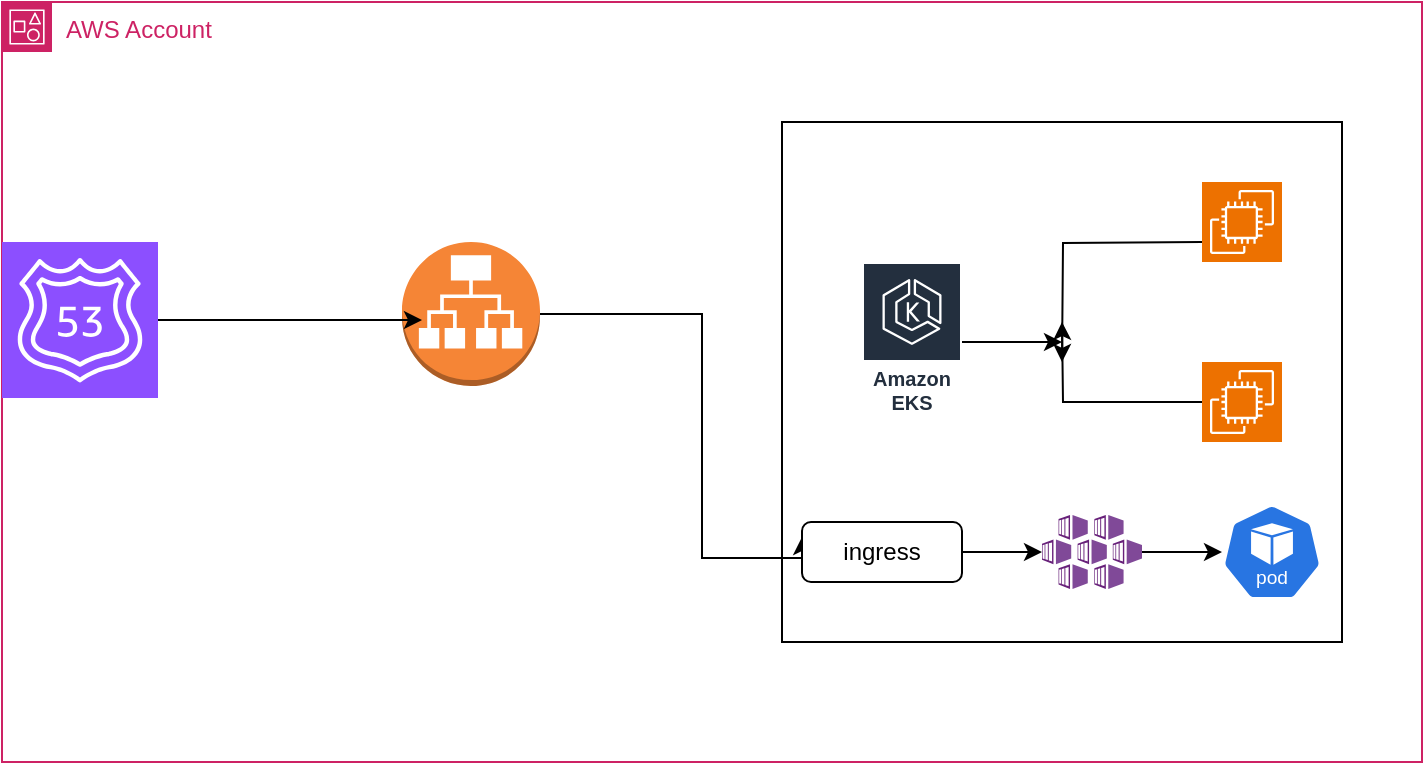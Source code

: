 <mxfile version="24.9.0">
  <diagram name="Page-1" id="TbQEECOXGb5liN-s7vVo">
    <mxGraphModel dx="521" dy="557" grid="1" gridSize="10" guides="1" tooltips="1" connect="1" arrows="1" fold="1" page="1" pageScale="1" pageWidth="850" pageHeight="1100" math="0" shadow="0">
      <root>
        <mxCell id="0" />
        <mxCell id="1" parent="0" />
        <mxCell id="m-9XYyMyMiZHmff8bBBt-1" value="AWS Account" style="points=[[0,0],[0.25,0],[0.5,0],[0.75,0],[1,0],[1,0.25],[1,0.5],[1,0.75],[1,1],[0.75,1],[0.5,1],[0.25,1],[0,1],[0,0.75],[0,0.5],[0,0.25]];outlineConnect=0;gradientColor=none;html=1;whiteSpace=wrap;fontSize=12;fontStyle=0;container=1;pointerEvents=0;collapsible=0;recursiveResize=0;shape=mxgraph.aws4.group;grIcon=mxgraph.aws4.group_account;strokeColor=#CD2264;fillColor=none;verticalAlign=top;align=left;spacingLeft=30;fontColor=#CD2264;dashed=0;" vertex="1" parent="1">
          <mxGeometry x="100" y="100" width="710" height="380" as="geometry" />
        </mxCell>
        <mxCell id="m-9XYyMyMiZHmff8bBBt-2" value="" style="rounded=0;whiteSpace=wrap;html=1;" vertex="1" parent="m-9XYyMyMiZHmff8bBBt-1">
          <mxGeometry x="390" y="60" width="280" height="260" as="geometry" />
        </mxCell>
        <mxCell id="m-9XYyMyMiZHmff8bBBt-27" style="edgeStyle=orthogonalEdgeStyle;rounded=0;orthogonalLoop=1;jettySize=auto;html=1;" edge="1" parent="m-9XYyMyMiZHmff8bBBt-1" source="m-9XYyMyMiZHmff8bBBt-3">
          <mxGeometry relative="1" as="geometry">
            <mxPoint x="530" y="170" as="targetPoint" />
          </mxGeometry>
        </mxCell>
        <mxCell id="m-9XYyMyMiZHmff8bBBt-3" value="Amazon EKS" style="sketch=0;outlineConnect=0;fontColor=#232F3E;gradientColor=none;strokeColor=#ffffff;fillColor=#232F3E;dashed=0;verticalLabelPosition=middle;verticalAlign=bottom;align=center;html=1;whiteSpace=wrap;fontSize=10;fontStyle=1;spacing=3;shape=mxgraph.aws4.productIcon;prIcon=mxgraph.aws4.eks;" vertex="1" parent="m-9XYyMyMiZHmff8bBBt-1">
          <mxGeometry x="430" y="130" width="50" height="80" as="geometry" />
        </mxCell>
        <mxCell id="m-9XYyMyMiZHmff8bBBt-15" style="edgeStyle=orthogonalEdgeStyle;rounded=0;orthogonalLoop=1;jettySize=auto;html=1;" edge="1" parent="m-9XYyMyMiZHmff8bBBt-1" source="m-9XYyMyMiZHmff8bBBt-4">
          <mxGeometry relative="1" as="geometry">
            <mxPoint x="530" y="160" as="targetPoint" />
          </mxGeometry>
        </mxCell>
        <mxCell id="m-9XYyMyMiZHmff8bBBt-4" value="" style="sketch=0;points=[[0,0,0],[0.25,0,0],[0.5,0,0],[0.75,0,0],[1,0,0],[0,1,0],[0.25,1,0],[0.5,1,0],[0.75,1,0],[1,1,0],[0,0.25,0],[0,0.5,0],[0,0.75,0],[1,0.25,0],[1,0.5,0],[1,0.75,0]];outlineConnect=0;fontColor=#232F3E;fillColor=#ED7100;strokeColor=#ffffff;dashed=0;verticalLabelPosition=bottom;verticalAlign=top;align=center;html=1;fontSize=12;fontStyle=0;aspect=fixed;shape=mxgraph.aws4.resourceIcon;resIcon=mxgraph.aws4.ec2;" vertex="1" parent="m-9XYyMyMiZHmff8bBBt-1">
          <mxGeometry x="600" y="180" width="40" height="40" as="geometry" />
        </mxCell>
        <mxCell id="m-9XYyMyMiZHmff8bBBt-16" style="edgeStyle=orthogonalEdgeStyle;rounded=0;orthogonalLoop=1;jettySize=auto;html=1;" edge="1" parent="m-9XYyMyMiZHmff8bBBt-1">
          <mxGeometry relative="1" as="geometry">
            <mxPoint x="530" y="180" as="targetPoint" />
            <mxPoint x="600" y="120" as="sourcePoint" />
          </mxGeometry>
        </mxCell>
        <mxCell id="m-9XYyMyMiZHmff8bBBt-5" value="" style="sketch=0;points=[[0,0,0],[0.25,0,0],[0.5,0,0],[0.75,0,0],[1,0,0],[0,1,0],[0.25,1,0],[0.5,1,0],[0.75,1,0],[1,1,0],[0,0.25,0],[0,0.5,0],[0,0.75,0],[1,0.25,0],[1,0.5,0],[1,0.75,0]];outlineConnect=0;fontColor=#232F3E;fillColor=#ED7100;strokeColor=#ffffff;dashed=0;verticalLabelPosition=bottom;verticalAlign=top;align=center;html=1;fontSize=12;fontStyle=0;aspect=fixed;shape=mxgraph.aws4.resourceIcon;resIcon=mxgraph.aws4.ec2;" vertex="1" parent="m-9XYyMyMiZHmff8bBBt-1">
          <mxGeometry x="600" y="90" width="40" height="40" as="geometry" />
        </mxCell>
        <mxCell id="m-9XYyMyMiZHmff8bBBt-24" style="edgeStyle=orthogonalEdgeStyle;rounded=0;orthogonalLoop=1;jettySize=auto;html=1;entryX=0;entryY=0.25;entryDx=0;entryDy=0;" edge="1" parent="m-9XYyMyMiZHmff8bBBt-1" source="m-9XYyMyMiZHmff8bBBt-21" target="m-9XYyMyMiZHmff8bBBt-25">
          <mxGeometry relative="1" as="geometry">
            <Array as="points">
              <mxPoint x="350" y="156" />
              <mxPoint x="350" y="278" />
            </Array>
          </mxGeometry>
        </mxCell>
        <mxCell id="m-9XYyMyMiZHmff8bBBt-21" value="" style="outlineConnect=0;dashed=0;verticalLabelPosition=bottom;verticalAlign=top;align=center;html=1;shape=mxgraph.aws3.application_load_balancer;fillColor=#F58536;gradientColor=none;" vertex="1" parent="m-9XYyMyMiZHmff8bBBt-1">
          <mxGeometry x="200" y="120" width="69" height="72" as="geometry" />
        </mxCell>
        <mxCell id="m-9XYyMyMiZHmff8bBBt-22" value="" style="sketch=0;points=[[0,0,0],[0.25,0,0],[0.5,0,0],[0.75,0,0],[1,0,0],[0,1,0],[0.25,1,0],[0.5,1,0],[0.75,1,0],[1,1,0],[0,0.25,0],[0,0.5,0],[0,0.75,0],[1,0.25,0],[1,0.5,0],[1,0.75,0]];outlineConnect=0;fontColor=#232F3E;fillColor=#8C4FFF;strokeColor=#ffffff;dashed=0;verticalLabelPosition=bottom;verticalAlign=top;align=center;html=1;fontSize=12;fontStyle=0;aspect=fixed;shape=mxgraph.aws4.resourceIcon;resIcon=mxgraph.aws4.route_53;" vertex="1" parent="m-9XYyMyMiZHmff8bBBt-1">
          <mxGeometry y="120" width="78" height="78" as="geometry" />
        </mxCell>
        <mxCell id="m-9XYyMyMiZHmff8bBBt-23" style="edgeStyle=orthogonalEdgeStyle;rounded=0;orthogonalLoop=1;jettySize=auto;html=1;entryX=0.145;entryY=0.542;entryDx=0;entryDy=0;entryPerimeter=0;" edge="1" parent="m-9XYyMyMiZHmff8bBBt-1" source="m-9XYyMyMiZHmff8bBBt-22" target="m-9XYyMyMiZHmff8bBBt-21">
          <mxGeometry relative="1" as="geometry" />
        </mxCell>
        <mxCell id="m-9XYyMyMiZHmff8bBBt-29" value="" style="edgeStyle=orthogonalEdgeStyle;rounded=0;orthogonalLoop=1;jettySize=auto;html=1;" edge="1" parent="m-9XYyMyMiZHmff8bBBt-1" source="m-9XYyMyMiZHmff8bBBt-25" target="m-9XYyMyMiZHmff8bBBt-28">
          <mxGeometry relative="1" as="geometry" />
        </mxCell>
        <mxCell id="m-9XYyMyMiZHmff8bBBt-25" value="ingress" style="rounded=1;whiteSpace=wrap;html=1;" vertex="1" parent="m-9XYyMyMiZHmff8bBBt-1">
          <mxGeometry x="400" y="260" width="80" height="30" as="geometry" />
        </mxCell>
        <mxCell id="m-9XYyMyMiZHmff8bBBt-26" value="" style="aspect=fixed;sketch=0;html=1;dashed=0;whitespace=wrap;verticalLabelPosition=bottom;verticalAlign=top;fillColor=#2875E2;strokeColor=#ffffff;points=[[0.005,0.63,0],[0.1,0.2,0],[0.9,0.2,0],[0.5,0,0],[0.995,0.63,0],[0.72,0.99,0],[0.5,1,0],[0.28,0.99,0]];shape=mxgraph.kubernetes.icon2;kubernetesLabel=1;prIcon=pod" vertex="1" parent="m-9XYyMyMiZHmff8bBBt-1">
          <mxGeometry x="610" y="251" width="50" height="48" as="geometry" />
        </mxCell>
        <mxCell id="m-9XYyMyMiZHmff8bBBt-30" value="" style="edgeStyle=orthogonalEdgeStyle;rounded=0;orthogonalLoop=1;jettySize=auto;html=1;" edge="1" parent="m-9XYyMyMiZHmff8bBBt-1" source="m-9XYyMyMiZHmff8bBBt-28" target="m-9XYyMyMiZHmff8bBBt-26">
          <mxGeometry relative="1" as="geometry" />
        </mxCell>
        <mxCell id="m-9XYyMyMiZHmff8bBBt-28" value="" style="image;sketch=0;aspect=fixed;html=1;points=[];align=center;fontSize=12;image=img/lib/mscae/Kubernetes_Services.svg;" vertex="1" parent="m-9XYyMyMiZHmff8bBBt-1">
          <mxGeometry x="520" y="256.5" width="50" height="37" as="geometry" />
        </mxCell>
      </root>
    </mxGraphModel>
  </diagram>
</mxfile>
